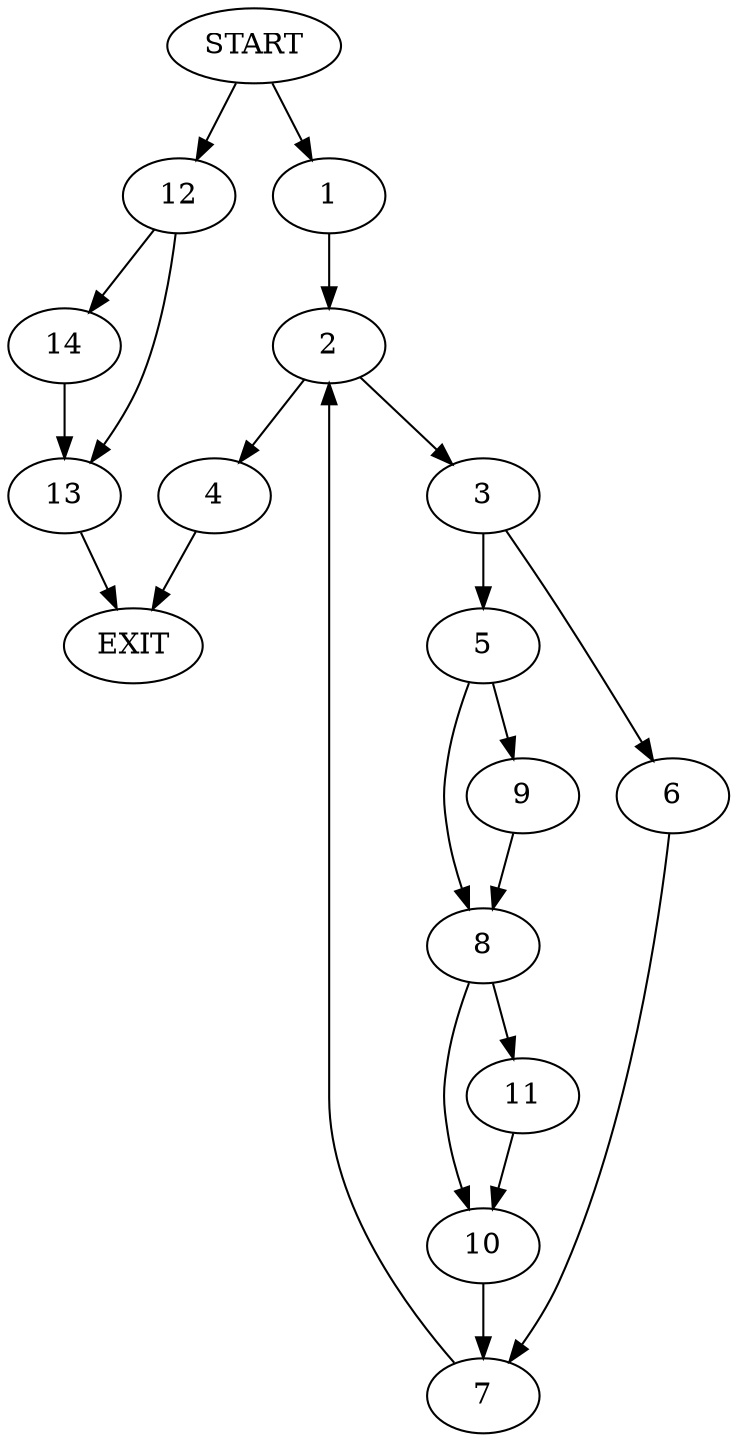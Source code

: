 digraph {
0 [label="START"]
15 [label="EXIT"]
0 -> 1
1 -> 2
2 -> 3
2 -> 4
4 -> 15
3 -> 5
3 -> 6
6 -> 7
5 -> 8
5 -> 9
9 -> 8
8 -> 10
8 -> 11
10 -> 7
11 -> 10
0 -> 12
12 -> 13
12 -> 14
14 -> 13
13 -> 15
7 -> 2
}
